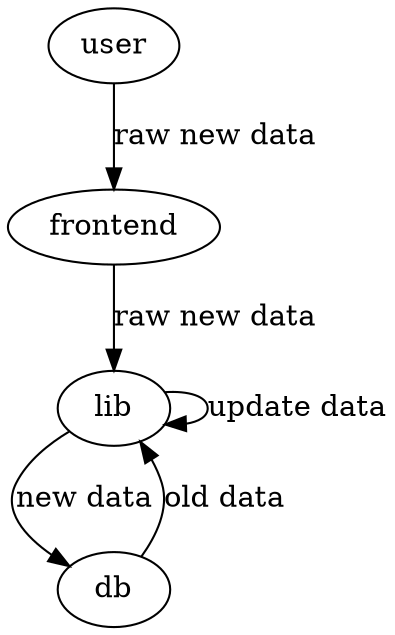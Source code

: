 digraph {
user -> frontend [label = "raw new data"]
frontend -> lib [label = "raw new data"]
db -> lib [label="old data"]
lib -> lib [label="update data"]
lib -> db [label = "new data"]

}